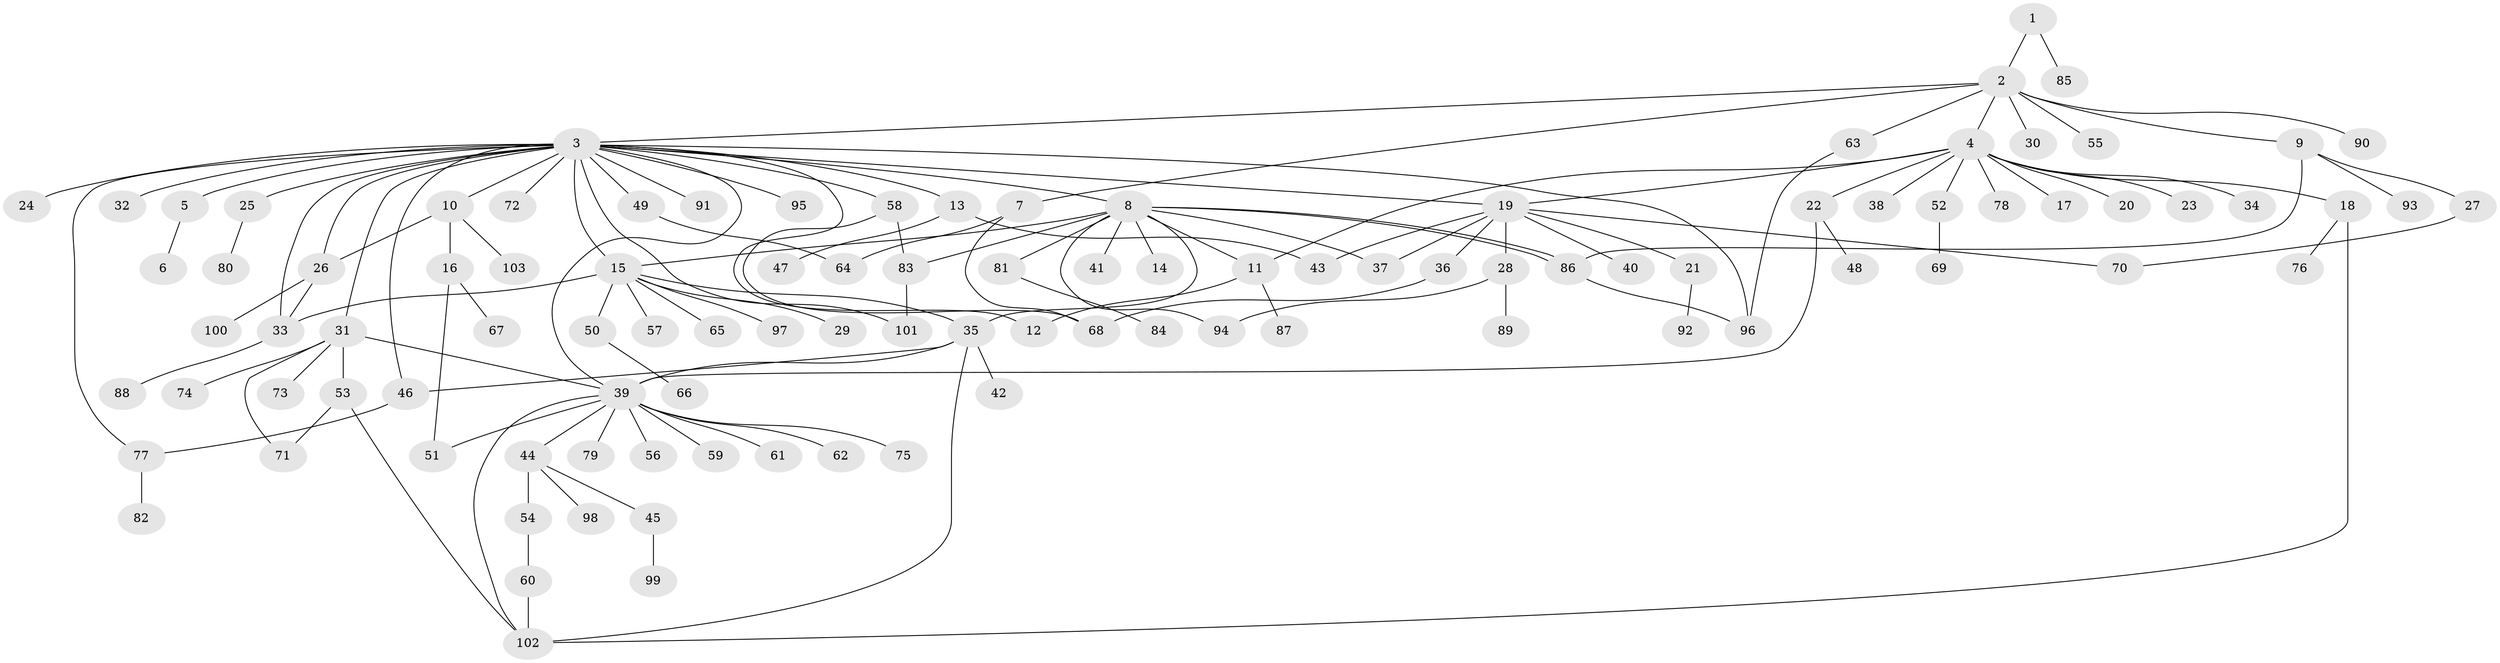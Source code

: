 // Generated by graph-tools (version 1.1) at 2025/35/03/09/25 02:35:19]
// undirected, 103 vertices, 134 edges
graph export_dot {
graph [start="1"]
  node [color=gray90,style=filled];
  1;
  2;
  3;
  4;
  5;
  6;
  7;
  8;
  9;
  10;
  11;
  12;
  13;
  14;
  15;
  16;
  17;
  18;
  19;
  20;
  21;
  22;
  23;
  24;
  25;
  26;
  27;
  28;
  29;
  30;
  31;
  32;
  33;
  34;
  35;
  36;
  37;
  38;
  39;
  40;
  41;
  42;
  43;
  44;
  45;
  46;
  47;
  48;
  49;
  50;
  51;
  52;
  53;
  54;
  55;
  56;
  57;
  58;
  59;
  60;
  61;
  62;
  63;
  64;
  65;
  66;
  67;
  68;
  69;
  70;
  71;
  72;
  73;
  74;
  75;
  76;
  77;
  78;
  79;
  80;
  81;
  82;
  83;
  84;
  85;
  86;
  87;
  88;
  89;
  90;
  91;
  92;
  93;
  94;
  95;
  96;
  97;
  98;
  99;
  100;
  101;
  102;
  103;
  1 -- 2;
  1 -- 85;
  2 -- 3;
  2 -- 4;
  2 -- 7;
  2 -- 9;
  2 -- 30;
  2 -- 55;
  2 -- 63;
  2 -- 90;
  3 -- 5;
  3 -- 8;
  3 -- 10;
  3 -- 12;
  3 -- 13;
  3 -- 15;
  3 -- 19;
  3 -- 24;
  3 -- 25;
  3 -- 26;
  3 -- 31;
  3 -- 32;
  3 -- 33;
  3 -- 39;
  3 -- 46;
  3 -- 49;
  3 -- 58;
  3 -- 72;
  3 -- 77;
  3 -- 91;
  3 -- 95;
  3 -- 96;
  3 -- 101;
  4 -- 11;
  4 -- 17;
  4 -- 18;
  4 -- 19;
  4 -- 20;
  4 -- 22;
  4 -- 23;
  4 -- 34;
  4 -- 38;
  4 -- 52;
  4 -- 78;
  5 -- 6;
  7 -- 64;
  7 -- 68;
  8 -- 11;
  8 -- 14;
  8 -- 15;
  8 -- 35;
  8 -- 37;
  8 -- 41;
  8 -- 81;
  8 -- 83;
  8 -- 86;
  8 -- 86;
  8 -- 94;
  9 -- 27;
  9 -- 86;
  9 -- 93;
  10 -- 16;
  10 -- 26;
  10 -- 103;
  11 -- 12;
  11 -- 87;
  13 -- 43;
  13 -- 47;
  15 -- 29;
  15 -- 33;
  15 -- 35;
  15 -- 50;
  15 -- 57;
  15 -- 65;
  15 -- 97;
  16 -- 51;
  16 -- 67;
  18 -- 76;
  18 -- 102;
  19 -- 21;
  19 -- 28;
  19 -- 36;
  19 -- 37;
  19 -- 40;
  19 -- 43;
  19 -- 70;
  21 -- 92;
  22 -- 39;
  22 -- 48;
  25 -- 80;
  26 -- 33;
  26 -- 100;
  27 -- 70;
  28 -- 89;
  28 -- 94;
  31 -- 39;
  31 -- 53;
  31 -- 71;
  31 -- 73;
  31 -- 74;
  33 -- 88;
  35 -- 39;
  35 -- 42;
  35 -- 46;
  35 -- 102;
  36 -- 68;
  39 -- 44;
  39 -- 51;
  39 -- 56;
  39 -- 59;
  39 -- 61;
  39 -- 62;
  39 -- 75;
  39 -- 79;
  39 -- 102;
  44 -- 45;
  44 -- 54;
  44 -- 98;
  45 -- 99;
  46 -- 77;
  49 -- 64;
  50 -- 66;
  52 -- 69;
  53 -- 71;
  53 -- 102;
  54 -- 60;
  58 -- 68;
  58 -- 83;
  60 -- 102;
  63 -- 96;
  77 -- 82;
  81 -- 84;
  83 -- 101;
  86 -- 96;
}
